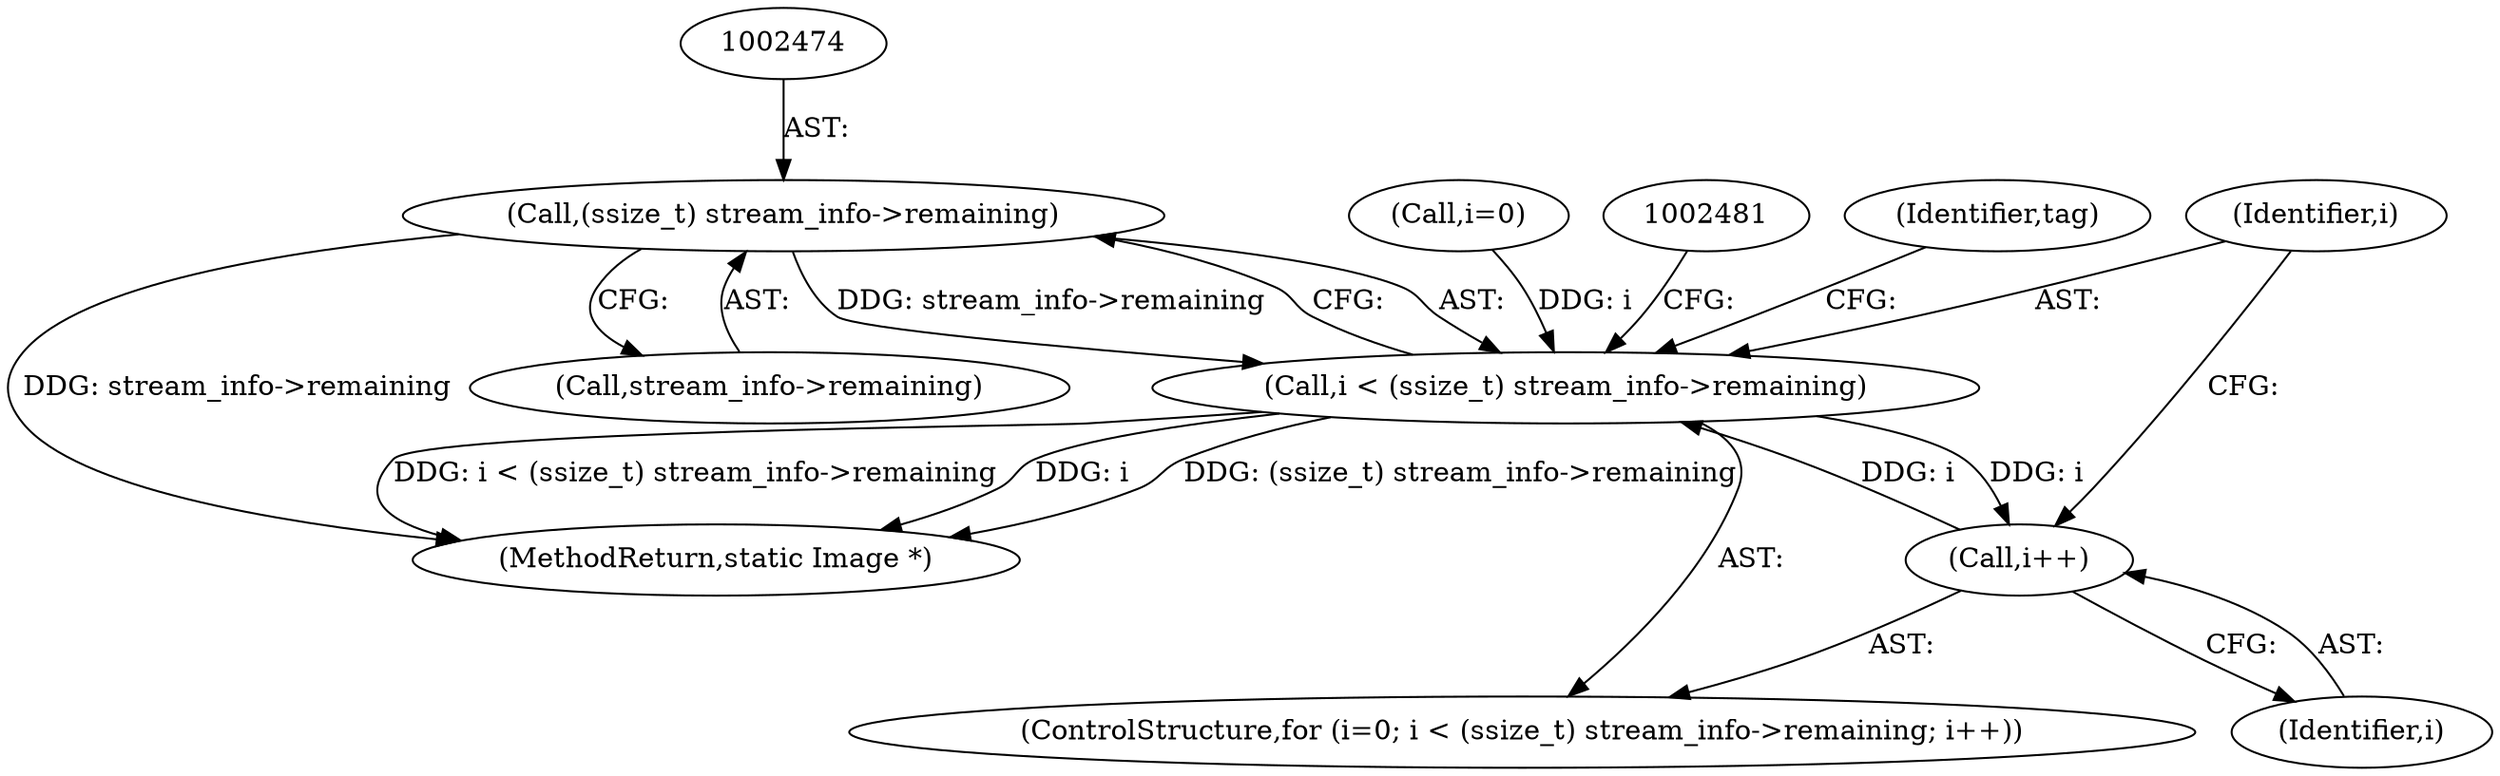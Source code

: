 digraph "0_ImageMagick_9f375e7080a2c1044cd546854d0548b4bfb429d0@pointer" {
"1002473" [label="(Call,(ssize_t) stream_info->remaining)"];
"1002471" [label="(Call,i < (ssize_t) stream_info->remaining)"];
"1002478" [label="(Call,i++)"];
"1002472" [label="(Identifier,i)"];
"1002475" [label="(Call,stream_info->remaining)"];
"1002467" [label="(ControlStructure,for (i=0; i < (ssize_t) stream_info->remaining; i++))"];
"1002479" [label="(Identifier,i)"];
"1004016" [label="(MethodReturn,static Image *)"];
"1002485" [label="(Identifier,tag)"];
"1002473" [label="(Call,(ssize_t) stream_info->remaining)"];
"1002478" [label="(Call,i++)"];
"1002468" [label="(Call,i=0)"];
"1002471" [label="(Call,i < (ssize_t) stream_info->remaining)"];
"1002473" -> "1002471"  [label="AST: "];
"1002473" -> "1002475"  [label="CFG: "];
"1002474" -> "1002473"  [label="AST: "];
"1002475" -> "1002473"  [label="AST: "];
"1002471" -> "1002473"  [label="CFG: "];
"1002473" -> "1004016"  [label="DDG: stream_info->remaining"];
"1002473" -> "1002471"  [label="DDG: stream_info->remaining"];
"1002471" -> "1002467"  [label="AST: "];
"1002472" -> "1002471"  [label="AST: "];
"1002481" -> "1002471"  [label="CFG: "];
"1002485" -> "1002471"  [label="CFG: "];
"1002471" -> "1004016"  [label="DDG: (ssize_t) stream_info->remaining"];
"1002471" -> "1004016"  [label="DDG: i < (ssize_t) stream_info->remaining"];
"1002471" -> "1004016"  [label="DDG: i"];
"1002478" -> "1002471"  [label="DDG: i"];
"1002468" -> "1002471"  [label="DDG: i"];
"1002471" -> "1002478"  [label="DDG: i"];
"1002478" -> "1002467"  [label="AST: "];
"1002478" -> "1002479"  [label="CFG: "];
"1002479" -> "1002478"  [label="AST: "];
"1002472" -> "1002478"  [label="CFG: "];
}
